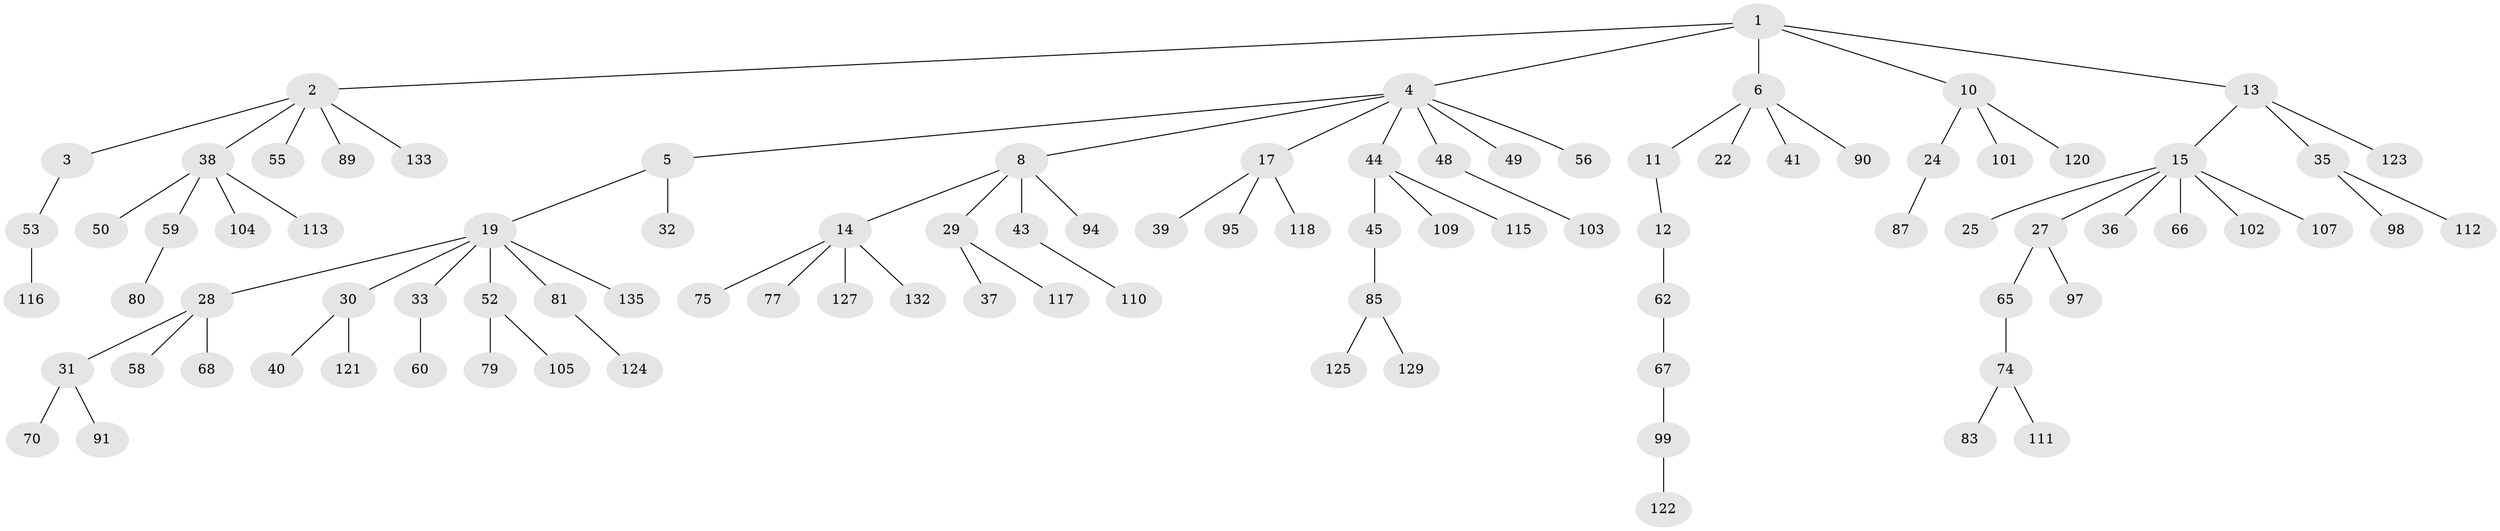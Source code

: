 // Generated by graph-tools (version 1.1) at 2025/24/03/03/25 07:24:08]
// undirected, 94 vertices, 93 edges
graph export_dot {
graph [start="1"]
  node [color=gray90,style=filled];
  1 [super="+7"];
  2 [super="+34"];
  3 [super="+86"];
  4 [super="+46"];
  5 [super="+9"];
  6 [super="+63"];
  8 [super="+26"];
  10 [super="+20"];
  11 [super="+23"];
  12 [super="+64"];
  13;
  14 [super="+47"];
  15 [super="+16"];
  17 [super="+18"];
  19 [super="+21"];
  22;
  24 [super="+42"];
  25 [super="+76"];
  27 [super="+51"];
  28 [super="+54"];
  29;
  30 [super="+88"];
  31;
  32;
  33 [super="+82"];
  35 [super="+61"];
  36 [super="+96"];
  37 [super="+108"];
  38 [super="+78"];
  39 [super="+71"];
  40;
  41 [super="+119"];
  43 [super="+72"];
  44 [super="+69"];
  45 [super="+73"];
  48 [super="+134"];
  49;
  50 [super="+84"];
  52 [super="+57"];
  53;
  55 [super="+100"];
  56;
  58;
  59 [super="+126"];
  60;
  62;
  65;
  66;
  67;
  68;
  70 [super="+92"];
  74;
  75;
  77;
  79 [super="+114"];
  80;
  81;
  83;
  85 [super="+93"];
  87;
  89 [super="+128"];
  90;
  91;
  94;
  95;
  97;
  98 [super="+131"];
  99 [super="+106"];
  101;
  102;
  103 [super="+130"];
  104;
  105;
  107;
  109;
  110;
  111;
  112;
  113;
  115;
  116;
  117;
  118;
  120;
  121;
  122;
  123;
  124;
  125;
  127;
  129;
  132;
  133;
  135;
  1 -- 2;
  1 -- 4;
  1 -- 6;
  1 -- 10;
  1 -- 13;
  2 -- 3;
  2 -- 38;
  2 -- 55;
  2 -- 133;
  2 -- 89;
  3 -- 53;
  4 -- 5;
  4 -- 8;
  4 -- 17;
  4 -- 44;
  4 -- 48;
  4 -- 49;
  4 -- 56;
  5 -- 32;
  5 -- 19;
  6 -- 11;
  6 -- 22;
  6 -- 41;
  6 -- 90;
  8 -- 14;
  8 -- 29;
  8 -- 43;
  8 -- 94;
  10 -- 24;
  10 -- 120;
  10 -- 101;
  11 -- 12;
  12 -- 62;
  13 -- 15;
  13 -- 35;
  13 -- 123;
  14 -- 77;
  14 -- 127;
  14 -- 75;
  14 -- 132;
  15 -- 27;
  15 -- 102;
  15 -- 66;
  15 -- 36;
  15 -- 25;
  15 -- 107;
  17 -- 95;
  17 -- 118;
  17 -- 39;
  19 -- 81;
  19 -- 33;
  19 -- 52;
  19 -- 135;
  19 -- 28;
  19 -- 30;
  24 -- 87;
  27 -- 97;
  27 -- 65;
  28 -- 31;
  28 -- 58;
  28 -- 68;
  29 -- 37;
  29 -- 117;
  30 -- 40;
  30 -- 121;
  31 -- 70;
  31 -- 91;
  33 -- 60;
  35 -- 98;
  35 -- 112;
  38 -- 50;
  38 -- 59;
  38 -- 104;
  38 -- 113;
  43 -- 110;
  44 -- 45;
  44 -- 115;
  44 -- 109;
  45 -- 85;
  48 -- 103;
  52 -- 79;
  52 -- 105;
  53 -- 116;
  59 -- 80;
  62 -- 67;
  65 -- 74;
  67 -- 99;
  74 -- 83;
  74 -- 111;
  81 -- 124;
  85 -- 125;
  85 -- 129;
  99 -- 122;
}
